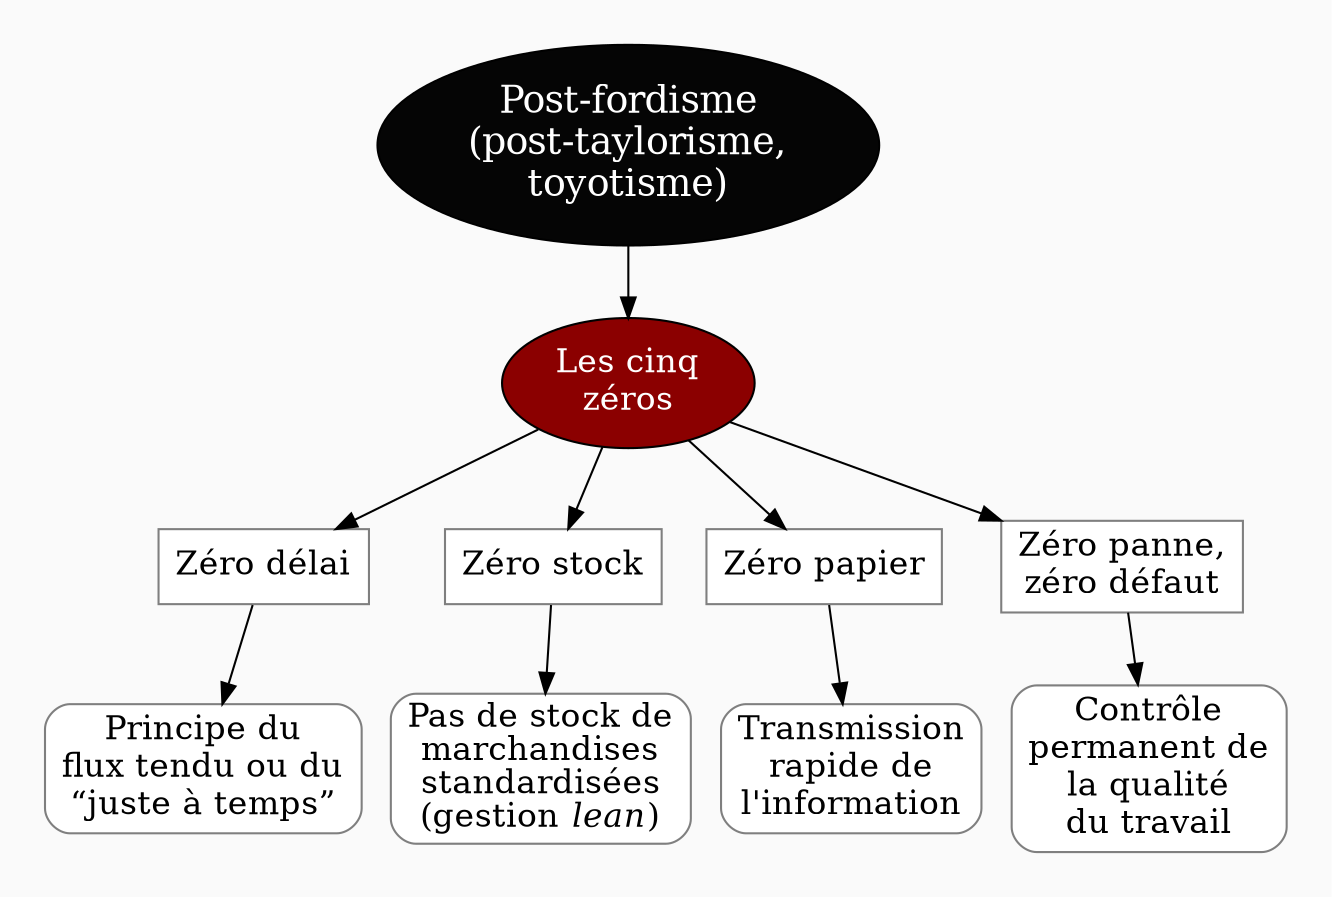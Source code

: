 digraph G {
// Template : diagram
// Usage : 
//rankdir=LR
splines=true
//splines=curved
bgcolor=grey98
pad=0.3
style=filled
edge[minlen=4]
node[style=filled, fontcolor=white]
ranksep=0.1
nodesep=0.2

// NIVEAU 1
node[fillcolor=grey2, fontsize=18]
a1[label="Post-fordisme
(post-taylorisme,
toyotisme)"]

// NIVEAU 2
node[fillcolor=red4, fontsize=16]
a1->{
b1[label="Les cinq
zéros"]    
}[headport=n]

node[fontcolor=black]
// NIVEAU 3 (sans intermédiaire)
node [shape=box, fillcolor=white, color=grey50]
// c1[label=""]
b1->{c1,c2, c3, c4}
c1[label="Zéro délai"]
c2[label="Zéro stock"]
c3[label="Zéro papier"]
c4[label="Zéro panne,
zéro défaut"]

// INTERMÉDIAIRE AVANT NIVEAU 3
node[fillcolor=grey78, shape=oval]
// [arrowhead=none]
// bc1[label=""]

// NIVEAU 3 (avec intermédiaire)
node[fillcolor=white, shape=box, color=grey50]
// c1[label=""]

// NIVEAU 4
node[style="filled,rounded", fillcolor=white, shape=box, color=grey50]
// d1[label=""]
c1->d1
d1[label="Principe du
flux tendu ou du
“juste à temps”"]
c2->d2
d2[label=<Pas de stock de<br/>
marchandises<br/>
standardisées<br/>
(gestion <i>lean</i>)>]
c3->d3
d3[label="Transmission
rapide de
l'information"]
c4->d4
d4[label="Contrôle
permanent de
la qualité
du travail"]

// ÉTIQUETTES EN ROUGE
node[shape=plaintext, fontcolor=firebrick3, fillcolor=grey98]
// e1[label=< <B>= Titre</B><BR /><BR />Contenu<BR /> >]
// e1[label=""]
// ->e1[minlen=1, style=invis]

// REMARQUES EN BLEU
node[color=blue, shape=box, margin=0.07, fontcolor=black, fontsize=12, style="dashed", penwidth=0.6]
edge[color=blue, arrowhead="none", xlabel="", style="dashed", penwidth=0.6]
// r1[label=""]
// {rank=same;->r1}
// {rank=same;r1->[dir=back]}

}